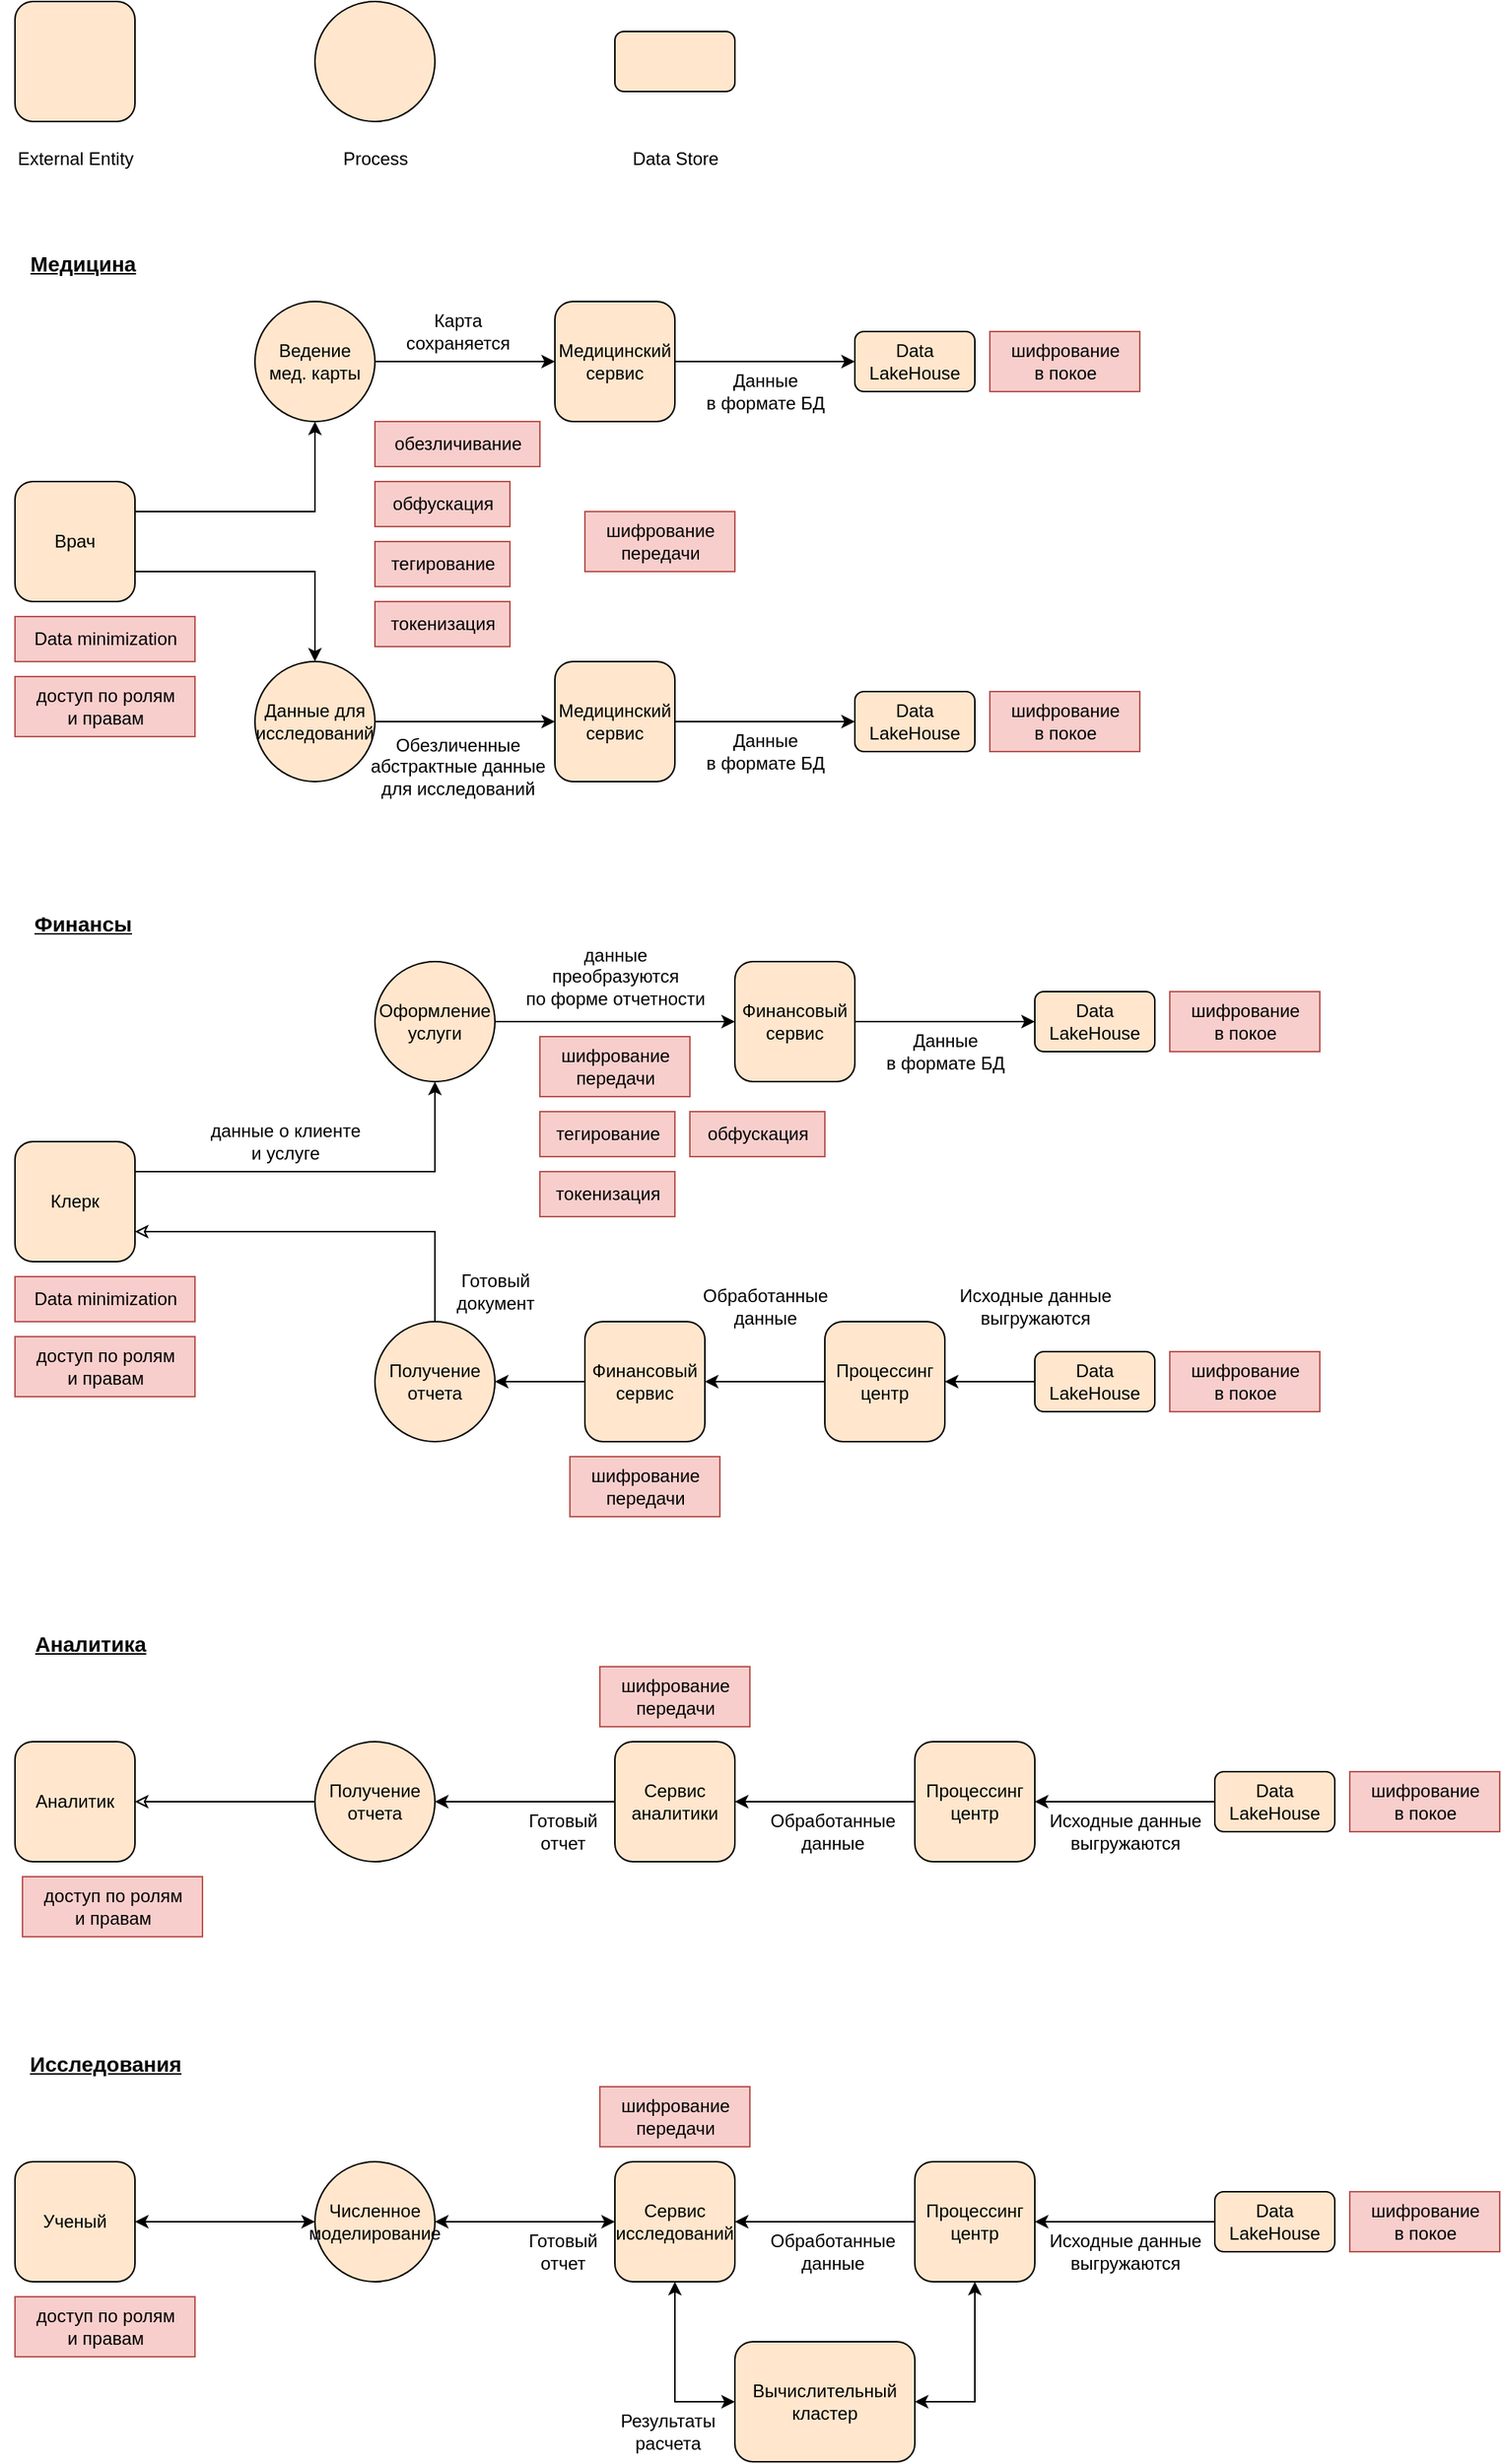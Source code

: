 <mxfile version="27.0.9">
  <diagram name="Page-1" id="ctU4fTcBu7hq6x0xD3_9">
    <mxGraphModel dx="1426" dy="849" grid="1" gridSize="10" guides="1" tooltips="1" connect="1" arrows="1" fold="1" page="1" pageScale="1" pageWidth="850" pageHeight="1100" math="0" shadow="0">
      <root>
        <mxCell id="0" />
        <mxCell id="1" parent="0" />
        <mxCell id="aYvVGQ8Libcyr0u94hhG-1" value="" style="ellipse;whiteSpace=wrap;html=1;aspect=fixed;fillColor=#ffe6cc;strokeColor=#000000;" parent="1" vertex="1">
          <mxGeometry x="240" y="40" width="80" height="80" as="geometry" />
        </mxCell>
        <mxCell id="aYvVGQ8Libcyr0u94hhG-3" value="" style="rounded=1;whiteSpace=wrap;html=1;fillColor=#ffe6cc;strokeColor=#000000;" parent="1" vertex="1">
          <mxGeometry x="40" y="40" width="80" height="80" as="geometry" />
        </mxCell>
        <mxCell id="aYvVGQ8Libcyr0u94hhG-4" value="" style="rounded=1;whiteSpace=wrap;html=1;fillColor=#ffe6cc;strokeColor=#000000;" parent="1" vertex="1">
          <mxGeometry x="440" y="60" width="80" height="40" as="geometry" />
        </mxCell>
        <mxCell id="aYvVGQ8Libcyr0u94hhG-5" value="External E&lt;span style=&quot;background-color: transparent; color: light-dark(rgb(0, 0, 0), rgb(255, 255, 255));&quot;&gt;ntity&lt;/span&gt;" style="text;html=1;align=center;verticalAlign=middle;resizable=0;points=[];autosize=1;strokeColor=none;fillColor=none;" parent="1" vertex="1">
          <mxGeometry x="30" y="130" width="100" height="30" as="geometry" />
        </mxCell>
        <mxCell id="aYvVGQ8Libcyr0u94hhG-6" value="Process" style="text;html=1;align=center;verticalAlign=middle;resizable=0;points=[];autosize=1;strokeColor=none;fillColor=none;" parent="1" vertex="1">
          <mxGeometry x="245" y="130" width="70" height="30" as="geometry" />
        </mxCell>
        <mxCell id="aYvVGQ8Libcyr0u94hhG-7" value="Data Store" style="text;html=1;align=center;verticalAlign=middle;resizable=0;points=[];autosize=1;strokeColor=none;fillColor=none;" parent="1" vertex="1">
          <mxGeometry x="440" y="130" width="80" height="30" as="geometry" />
        </mxCell>
        <mxCell id="aYvVGQ8Libcyr0u94hhG-10" style="edgeStyle=orthogonalEdgeStyle;rounded=0;orthogonalLoop=1;jettySize=auto;html=1;exitX=1;exitY=0.25;exitDx=0;exitDy=0;" parent="1" source="aYvVGQ8Libcyr0u94hhG-8" target="aYvVGQ8Libcyr0u94hhG-9" edge="1">
          <mxGeometry relative="1" as="geometry" />
        </mxCell>
        <mxCell id="rkqVLdpQq5zNvs2BlTqr-11" style="edgeStyle=orthogonalEdgeStyle;rounded=0;orthogonalLoop=1;jettySize=auto;html=1;exitX=1;exitY=0.75;exitDx=0;exitDy=0;startArrow=classic;startFill=0;endArrow=none;" edge="1" parent="1" source="aYvVGQ8Libcyr0u94hhG-8" target="rkqVLdpQq5zNvs2BlTqr-10">
          <mxGeometry relative="1" as="geometry" />
        </mxCell>
        <mxCell id="aYvVGQ8Libcyr0u94hhG-8" value="Клерк" style="rounded=1;whiteSpace=wrap;html=1;fillColor=#ffe6cc;strokeColor=#000000;" parent="1" vertex="1">
          <mxGeometry x="40" y="800" width="80" height="80" as="geometry" />
        </mxCell>
        <mxCell id="aYvVGQ8Libcyr0u94hhG-25" style="edgeStyle=orthogonalEdgeStyle;rounded=0;orthogonalLoop=1;jettySize=auto;html=1;" parent="1" source="aYvVGQ8Libcyr0u94hhG-9" target="aYvVGQ8Libcyr0u94hhG-24" edge="1">
          <mxGeometry relative="1" as="geometry" />
        </mxCell>
        <mxCell id="aYvVGQ8Libcyr0u94hhG-9" value="Оформление&lt;div&gt;услуги&lt;/div&gt;" style="ellipse;whiteSpace=wrap;html=1;aspect=fixed;fillColor=#ffe6cc;strokeColor=#000000;" parent="1" vertex="1">
          <mxGeometry x="280" y="680" width="80" height="80" as="geometry" />
        </mxCell>
        <mxCell id="aYvVGQ8Libcyr0u94hhG-17" value="данные о клиенте&lt;div&gt;и услуге&lt;/div&gt;" style="text;html=1;align=center;verticalAlign=middle;resizable=0;points=[];autosize=1;strokeColor=none;fillColor=none;" parent="1" vertex="1">
          <mxGeometry x="160" y="780" width="120" height="40" as="geometry" />
        </mxCell>
        <mxCell id="aYvVGQ8Libcyr0u94hhG-20" value="данные&lt;div&gt;преобразуются&lt;/div&gt;&lt;div&gt;по форме отчетности&lt;/div&gt;" style="text;html=1;align=center;verticalAlign=middle;resizable=0;points=[];autosize=1;strokeColor=none;fillColor=none;" parent="1" vertex="1">
          <mxGeometry x="370" y="660" width="140" height="60" as="geometry" />
        </mxCell>
        <mxCell id="aYvVGQ8Libcyr0u94hhG-26" style="edgeStyle=orthogonalEdgeStyle;rounded=0;orthogonalLoop=1;jettySize=auto;html=1;entryX=0;entryY=0.5;entryDx=0;entryDy=0;" parent="1" source="aYvVGQ8Libcyr0u94hhG-24" target="aYvVGQ8Libcyr0u94hhG-29" edge="1">
          <mxGeometry relative="1" as="geometry">
            <mxPoint x="760" y="600" as="targetPoint" />
          </mxGeometry>
        </mxCell>
        <mxCell id="aYvVGQ8Libcyr0u94hhG-24" value="Финансовый&lt;div&gt;сервис&lt;/div&gt;" style="rounded=1;whiteSpace=wrap;html=1;fillColor=#ffe6cc;strokeColor=#000000;" parent="1" vertex="1">
          <mxGeometry x="520" y="680" width="80" height="80" as="geometry" />
        </mxCell>
        <mxCell id="aYvVGQ8Libcyr0u94hhG-29" value="Data&lt;div&gt;LakeHouse&lt;/div&gt;" style="rounded=1;whiteSpace=wrap;html=1;fillColor=#ffe6cc;strokeColor=#000000;" parent="1" vertex="1">
          <mxGeometry x="720" y="700" width="80" height="40" as="geometry" />
        </mxCell>
        <mxCell id="rkqVLdpQq5zNvs2BlTqr-3" style="edgeStyle=orthogonalEdgeStyle;rounded=0;orthogonalLoop=1;jettySize=auto;html=1;exitX=1;exitY=0.25;exitDx=0;exitDy=0;" edge="1" parent="1" source="aYvVGQ8Libcyr0u94hhG-69" target="rkqVLdpQq5zNvs2BlTqr-1">
          <mxGeometry relative="1" as="geometry" />
        </mxCell>
        <mxCell id="rkqVLdpQq5zNvs2BlTqr-4" style="edgeStyle=orthogonalEdgeStyle;rounded=0;orthogonalLoop=1;jettySize=auto;html=1;exitX=1;exitY=0.75;exitDx=0;exitDy=0;entryX=0.5;entryY=0;entryDx=0;entryDy=0;" edge="1" parent="1" source="aYvVGQ8Libcyr0u94hhG-69" target="rkqVLdpQq5zNvs2BlTqr-2">
          <mxGeometry relative="1" as="geometry" />
        </mxCell>
        <mxCell id="aYvVGQ8Libcyr0u94hhG-69" value="Врач" style="rounded=1;whiteSpace=wrap;html=1;fillColor=#ffe6cc;strokeColor=#000000;" parent="1" vertex="1">
          <mxGeometry x="40" y="360" width="80" height="80" as="geometry" />
        </mxCell>
        <mxCell id="aYvVGQ8Libcyr0u94hhG-72" value="Data&lt;div&gt;LakeHouse&lt;/div&gt;" style="rounded=1;whiteSpace=wrap;html=1;fillColor=#ffe6cc;strokeColor=#000000;" parent="1" vertex="1">
          <mxGeometry x="600" y="260" width="80" height="40" as="geometry" />
        </mxCell>
        <mxCell id="aYvVGQ8Libcyr0u94hhG-97" value="&lt;span style=&quot;font-size: 14px;&quot;&gt;&lt;b&gt;&lt;u&gt;Финансы&lt;/u&gt;&lt;/b&gt;&lt;/span&gt;" style="text;html=1;align=center;verticalAlign=middle;resizable=0;points=[];autosize=1;strokeColor=none;fillColor=none;" parent="1" vertex="1">
          <mxGeometry x="40" y="640" width="90" height="30" as="geometry" />
        </mxCell>
        <mxCell id="aYvVGQ8Libcyr0u94hhG-98" value="&lt;b&gt;&lt;u&gt;&lt;font style=&quot;font-size: 14px;&quot;&gt;Медицина&lt;/font&gt;&lt;/u&gt;&lt;/b&gt;" style="text;html=1;align=center;verticalAlign=middle;resizable=0;points=[];autosize=1;strokeColor=none;fillColor=none;" parent="1" vertex="1">
          <mxGeometry x="40" y="200" width="90" height="30" as="geometry" />
        </mxCell>
        <mxCell id="Z6g9P9Qfab2Q0yu7D95G-13" value="шифрование&lt;div&gt;в покое&lt;/div&gt;" style="text;html=1;align=center;verticalAlign=middle;resizable=0;points=[];autosize=1;strokeColor=#b85450;fillColor=#f8cecc;" parent="1" vertex="1">
          <mxGeometry x="690" y="260" width="100" height="40" as="geometry" />
        </mxCell>
        <mxCell id="Z6g9P9Qfab2Q0yu7D95G-14" value="обезличивание" style="text;html=1;align=center;verticalAlign=middle;resizable=0;points=[];autosize=1;strokeColor=#b85450;fillColor=#f8cecc;" parent="1" vertex="1">
          <mxGeometry x="280" y="320" width="110" height="30" as="geometry" />
        </mxCell>
        <mxCell id="Z6g9P9Qfab2Q0yu7D95G-17" value="Data minimization" style="text;html=1;align=center;verticalAlign=middle;resizable=0;points=[];autosize=1;strokeColor=#b85450;fillColor=#f8cecc;" parent="1" vertex="1">
          <mxGeometry x="40" y="450" width="120" height="30" as="geometry" />
        </mxCell>
        <mxCell id="Z6g9P9Qfab2Q0yu7D95G-18" value="шифрование&lt;div&gt;передачи&lt;/div&gt;" style="text;html=1;align=center;verticalAlign=middle;resizable=0;points=[];autosize=1;strokeColor=#b85450;fillColor=#f8cecc;" parent="1" vertex="1">
          <mxGeometry x="420" y="380" width="100" height="40" as="geometry" />
        </mxCell>
        <mxCell id="Z6g9P9Qfab2Q0yu7D95G-19" value="доступ по ролям&lt;div&gt;и правам&lt;/div&gt;" style="text;html=1;align=center;verticalAlign=middle;resizable=0;points=[];autosize=1;strokeColor=#b85450;fillColor=#f8cecc;" parent="1" vertex="1">
          <mxGeometry x="40" y="490" width="120" height="40" as="geometry" />
        </mxCell>
        <mxCell id="Z6g9P9Qfab2Q0yu7D95G-21" value="токенизация" style="text;html=1;align=center;verticalAlign=middle;resizable=0;points=[];autosize=1;strokeColor=#b85450;fillColor=#f8cecc;" parent="1" vertex="1">
          <mxGeometry x="280" y="440" width="90" height="30" as="geometry" />
        </mxCell>
        <mxCell id="Z6g9P9Qfab2Q0yu7D95G-23" value="обфускация" style="text;html=1;align=center;verticalAlign=middle;resizable=0;points=[];autosize=1;strokeColor=#b85450;fillColor=#f8cecc;" parent="1" vertex="1">
          <mxGeometry x="280" y="360" width="90" height="30" as="geometry" />
        </mxCell>
        <mxCell id="Z6g9P9Qfab2Q0yu7D95G-25" value="тегирование" style="text;html=1;align=center;verticalAlign=middle;resizable=0;points=[];autosize=1;strokeColor=#b85450;fillColor=#f8cecc;" parent="1" vertex="1">
          <mxGeometry x="280" y="400" width="90" height="30" as="geometry" />
        </mxCell>
        <mxCell id="Z6g9P9Qfab2Q0yu7D95G-33" value="шифрование&lt;div&gt;в покое&lt;/div&gt;" style="text;html=1;align=center;verticalAlign=middle;resizable=0;points=[];autosize=1;strokeColor=#b85450;fillColor=#f8cecc;" parent="1" vertex="1">
          <mxGeometry x="810" y="700" width="100" height="40" as="geometry" />
        </mxCell>
        <mxCell id="Z6g9P9Qfab2Q0yu7D95G-34" value="шифрование&lt;div&gt;в покое&lt;/div&gt;" style="text;html=1;align=center;verticalAlign=middle;resizable=0;points=[];autosize=1;strokeColor=#b85450;fillColor=#f8cecc;" parent="1" vertex="1">
          <mxGeometry x="810" y="940" width="100" height="40" as="geometry" />
        </mxCell>
        <mxCell id="Z6g9P9Qfab2Q0yu7D95G-35" value="шифрование&lt;div&gt;передачи&lt;/div&gt;" style="text;html=1;align=center;verticalAlign=middle;resizable=0;points=[];autosize=1;strokeColor=#b85450;fillColor=#f8cecc;" parent="1" vertex="1">
          <mxGeometry x="390" y="730" width="100" height="40" as="geometry" />
        </mxCell>
        <mxCell id="Z6g9P9Qfab2Q0yu7D95G-36" value="Data minimization" style="text;html=1;align=center;verticalAlign=middle;resizable=0;points=[];autosize=1;strokeColor=#b85450;fillColor=#f8cecc;" parent="1" vertex="1">
          <mxGeometry x="40" y="890" width="120" height="30" as="geometry" />
        </mxCell>
        <mxCell id="Z6g9P9Qfab2Q0yu7D95G-39" value="доступ по ролям&lt;div&gt;и правам&lt;/div&gt;" style="text;html=1;align=center;verticalAlign=middle;resizable=0;points=[];autosize=1;strokeColor=#b85450;fillColor=#f8cecc;" parent="1" vertex="1">
          <mxGeometry x="40" y="930" width="120" height="40" as="geometry" />
        </mxCell>
        <mxCell id="Z6g9P9Qfab2Q0yu7D95G-40" value="обфускация" style="text;html=1;align=center;verticalAlign=middle;resizable=0;points=[];autosize=1;strokeColor=#b85450;fillColor=#f8cecc;" parent="1" vertex="1">
          <mxGeometry x="490" y="780" width="90" height="30" as="geometry" />
        </mxCell>
        <mxCell id="Z6g9P9Qfab2Q0yu7D95G-42" value="тегирование" style="text;html=1;align=center;verticalAlign=middle;resizable=0;points=[];autosize=1;strokeColor=#b85450;fillColor=#f8cecc;" parent="1" vertex="1">
          <mxGeometry x="390" y="780" width="90" height="30" as="geometry" />
        </mxCell>
        <mxCell id="Z6g9P9Qfab2Q0yu7D95G-43" value="токенизация" style="text;html=1;align=center;verticalAlign=middle;resizable=0;points=[];autosize=1;strokeColor=#b85450;fillColor=#f8cecc;" parent="1" vertex="1">
          <mxGeometry x="390" y="820" width="90" height="30" as="geometry" />
        </mxCell>
        <mxCell id="rkqVLdpQq5zNvs2BlTqr-28" style="edgeStyle=orthogonalEdgeStyle;rounded=0;orthogonalLoop=1;jettySize=auto;html=1;exitX=1;exitY=0.5;exitDx=0;exitDy=0;entryX=0;entryY=0.5;entryDx=0;entryDy=0;" edge="1" parent="1" source="rkqVLdpQq5zNvs2BlTqr-1" target="rkqVLdpQq5zNvs2BlTqr-27">
          <mxGeometry relative="1" as="geometry" />
        </mxCell>
        <mxCell id="rkqVLdpQq5zNvs2BlTqr-1" value="Ведение&lt;div&gt;мед. карты&lt;/div&gt;" style="ellipse;whiteSpace=wrap;html=1;aspect=fixed;fillColor=#ffe6cc;strokeColor=#000000;" vertex="1" parent="1">
          <mxGeometry x="200" y="240" width="80" height="80" as="geometry" />
        </mxCell>
        <mxCell id="rkqVLdpQq5zNvs2BlTqr-6" style="edgeStyle=orthogonalEdgeStyle;rounded=0;orthogonalLoop=1;jettySize=auto;html=1;entryX=0;entryY=0.5;entryDx=0;entryDy=0;" edge="1" parent="1" source="rkqVLdpQq5zNvs2BlTqr-2">
          <mxGeometry relative="1" as="geometry">
            <mxPoint x="400" y="520" as="targetPoint" />
          </mxGeometry>
        </mxCell>
        <mxCell id="rkqVLdpQq5zNvs2BlTqr-2" value="&lt;div&gt;Данные для&lt;/div&gt;&lt;div&gt;исследований&lt;/div&gt;" style="ellipse;whiteSpace=wrap;html=1;aspect=fixed;fillColor=#ffe6cc;strokeColor=#000000;" vertex="1" parent="1">
          <mxGeometry x="200" y="480" width="80" height="80" as="geometry" />
        </mxCell>
        <mxCell id="rkqVLdpQq5zNvs2BlTqr-9" value="шифрование&lt;div&gt;в покое&lt;/div&gt;" style="text;html=1;align=center;verticalAlign=middle;resizable=0;points=[];autosize=1;strokeColor=#b85450;fillColor=#f8cecc;" vertex="1" parent="1">
          <mxGeometry x="690" y="500" width="100" height="40" as="geometry" />
        </mxCell>
        <mxCell id="rkqVLdpQq5zNvs2BlTqr-10" value="Получение&lt;div&gt;отчета&lt;/div&gt;" style="ellipse;whiteSpace=wrap;html=1;aspect=fixed;fillColor=#ffe6cc;strokeColor=#000000;" vertex="1" parent="1">
          <mxGeometry x="280" y="920" width="80" height="80" as="geometry" />
        </mxCell>
        <mxCell id="rkqVLdpQq5zNvs2BlTqr-17" style="edgeStyle=orthogonalEdgeStyle;rounded=0;orthogonalLoop=1;jettySize=auto;html=1;entryX=1;entryY=0.5;entryDx=0;entryDy=0;" edge="1" parent="1" source="rkqVLdpQq5zNvs2BlTqr-12" target="rkqVLdpQq5zNvs2BlTqr-10">
          <mxGeometry relative="1" as="geometry" />
        </mxCell>
        <mxCell id="rkqVLdpQq5zNvs2BlTqr-12" value="Финансовый&lt;div&gt;сервис&lt;/div&gt;" style="rounded=1;whiteSpace=wrap;html=1;fillColor=#ffe6cc;strokeColor=#000000;" vertex="1" parent="1">
          <mxGeometry x="420" y="920" width="80" height="80" as="geometry" />
        </mxCell>
        <mxCell id="rkqVLdpQq5zNvs2BlTqr-15" style="edgeStyle=orthogonalEdgeStyle;rounded=0;orthogonalLoop=1;jettySize=auto;html=1;entryX=1;entryY=0.5;entryDx=0;entryDy=0;" edge="1" parent="1" source="rkqVLdpQq5zNvs2BlTqr-13" target="rkqVLdpQq5zNvs2BlTqr-14">
          <mxGeometry relative="1" as="geometry" />
        </mxCell>
        <mxCell id="rkqVLdpQq5zNvs2BlTqr-13" value="Data&lt;div&gt;LakeHouse&lt;/div&gt;" style="rounded=1;whiteSpace=wrap;html=1;fillColor=#ffe6cc;strokeColor=#000000;" vertex="1" parent="1">
          <mxGeometry x="720" y="940" width="80" height="40" as="geometry" />
        </mxCell>
        <mxCell id="rkqVLdpQq5zNvs2BlTqr-16" style="edgeStyle=orthogonalEdgeStyle;rounded=0;orthogonalLoop=1;jettySize=auto;html=1;entryX=1;entryY=0.5;entryDx=0;entryDy=0;" edge="1" parent="1" source="rkqVLdpQq5zNvs2BlTqr-14" target="rkqVLdpQq5zNvs2BlTqr-12">
          <mxGeometry relative="1" as="geometry" />
        </mxCell>
        <mxCell id="rkqVLdpQq5zNvs2BlTqr-14" value="Процессинг&lt;div&gt;центр&lt;/div&gt;" style="rounded=1;whiteSpace=wrap;html=1;fillColor=#ffe6cc;strokeColor=#000000;" vertex="1" parent="1">
          <mxGeometry x="580" y="920" width="80" height="80" as="geometry" />
        </mxCell>
        <mxCell id="rkqVLdpQq5zNvs2BlTqr-18" value="шифрование&lt;div&gt;передачи&lt;/div&gt;" style="text;html=1;align=center;verticalAlign=middle;resizable=0;points=[];autosize=1;strokeColor=#b85450;fillColor=#f8cecc;" vertex="1" parent="1">
          <mxGeometry x="410" y="1010" width="100" height="40" as="geometry" />
        </mxCell>
        <mxCell id="rkqVLdpQq5zNvs2BlTqr-19" value="Исходные данные&lt;div&gt;выгружаются&lt;/div&gt;" style="text;html=1;align=center;verticalAlign=middle;resizable=0;points=[];autosize=1;strokeColor=none;fillColor=none;" vertex="1" parent="1">
          <mxGeometry x="660" y="890" width="120" height="40" as="geometry" />
        </mxCell>
        <mxCell id="rkqVLdpQq5zNvs2BlTqr-20" value="Обработанные&lt;div&gt;данные&lt;/div&gt;" style="text;html=1;align=center;verticalAlign=middle;resizable=0;points=[];autosize=1;strokeColor=none;fillColor=none;" vertex="1" parent="1">
          <mxGeometry x="485" y="890" width="110" height="40" as="geometry" />
        </mxCell>
        <mxCell id="rkqVLdpQq5zNvs2BlTqr-21" value="Готовый&lt;div&gt;документ&lt;/div&gt;" style="text;html=1;align=center;verticalAlign=middle;resizable=0;points=[];autosize=1;strokeColor=none;fillColor=none;" vertex="1" parent="1">
          <mxGeometry x="320" y="880" width="80" height="40" as="geometry" />
        </mxCell>
        <mxCell id="rkqVLdpQq5zNvs2BlTqr-22" value="Карта&lt;div&gt;сохраняется&lt;/div&gt;" style="text;html=1;align=center;verticalAlign=middle;resizable=0;points=[];autosize=1;strokeColor=none;fillColor=none;" vertex="1" parent="1">
          <mxGeometry x="290" y="240" width="90" height="40" as="geometry" />
        </mxCell>
        <mxCell id="rkqVLdpQq5zNvs2BlTqr-23" value="Обезличенные&lt;div&gt;абстрактные данные&lt;/div&gt;&lt;div&gt;для исследований&lt;/div&gt;" style="text;html=1;align=center;verticalAlign=middle;resizable=0;points=[];autosize=1;strokeColor=none;fillColor=none;" vertex="1" parent="1">
          <mxGeometry x="265" y="520" width="140" height="60" as="geometry" />
        </mxCell>
        <mxCell id="rkqVLdpQq5zNvs2BlTqr-24" value="Data&lt;div&gt;LakeHouse&lt;/div&gt;" style="rounded=1;whiteSpace=wrap;html=1;fillColor=#ffe6cc;strokeColor=#000000;" vertex="1" parent="1">
          <mxGeometry x="600" y="500" width="80" height="40" as="geometry" />
        </mxCell>
        <mxCell id="rkqVLdpQq5zNvs2BlTqr-26" style="edgeStyle=orthogonalEdgeStyle;rounded=0;orthogonalLoop=1;jettySize=auto;html=1;entryX=0;entryY=0.5;entryDx=0;entryDy=0;" edge="1" parent="1" source="rkqVLdpQq5zNvs2BlTqr-25" target="rkqVLdpQq5zNvs2BlTqr-24">
          <mxGeometry relative="1" as="geometry" />
        </mxCell>
        <mxCell id="rkqVLdpQq5zNvs2BlTqr-25" value="Медицинский&lt;div&gt;сервис&lt;/div&gt;" style="rounded=1;whiteSpace=wrap;html=1;fillColor=#ffe6cc;strokeColor=#000000;" vertex="1" parent="1">
          <mxGeometry x="400" y="480" width="80" height="80" as="geometry" />
        </mxCell>
        <mxCell id="rkqVLdpQq5zNvs2BlTqr-29" style="edgeStyle=orthogonalEdgeStyle;rounded=0;orthogonalLoop=1;jettySize=auto;html=1;entryX=0;entryY=0.5;entryDx=0;entryDy=0;" edge="1" parent="1" source="rkqVLdpQq5zNvs2BlTqr-27" target="aYvVGQ8Libcyr0u94hhG-72">
          <mxGeometry relative="1" as="geometry" />
        </mxCell>
        <mxCell id="rkqVLdpQq5zNvs2BlTqr-27" value="Медицинский&lt;div&gt;сервис&lt;/div&gt;" style="rounded=1;whiteSpace=wrap;html=1;fillColor=#ffe6cc;strokeColor=#000000;" vertex="1" parent="1">
          <mxGeometry x="400" y="240" width="80" height="80" as="geometry" />
        </mxCell>
        <mxCell id="rkqVLdpQq5zNvs2BlTqr-30" value="Данные&lt;div&gt;в формате БД&lt;/div&gt;" style="text;html=1;align=center;verticalAlign=middle;resizable=0;points=[];autosize=1;strokeColor=none;fillColor=none;" vertex="1" parent="1">
          <mxGeometry x="490" y="520" width="100" height="40" as="geometry" />
        </mxCell>
        <mxCell id="rkqVLdpQq5zNvs2BlTqr-31" value="Данные&lt;div&gt;в формате БД&lt;/div&gt;" style="text;html=1;align=center;verticalAlign=middle;resizable=0;points=[];autosize=1;strokeColor=none;fillColor=none;" vertex="1" parent="1">
          <mxGeometry x="490" y="280" width="100" height="40" as="geometry" />
        </mxCell>
        <mxCell id="rkqVLdpQq5zNvs2BlTqr-32" value="Данные&lt;div&gt;в формате БД&lt;/div&gt;" style="text;html=1;align=center;verticalAlign=middle;resizable=0;points=[];autosize=1;strokeColor=none;fillColor=none;" vertex="1" parent="1">
          <mxGeometry x="610" y="720" width="100" height="40" as="geometry" />
        </mxCell>
        <mxCell id="rkqVLdpQq5zNvs2BlTqr-34" style="edgeStyle=orthogonalEdgeStyle;rounded=0;orthogonalLoop=1;jettySize=auto;html=1;exitX=1;exitY=0.5;exitDx=0;exitDy=0;startArrow=classic;startFill=0;endArrow=none;" edge="1" parent="1" source="rkqVLdpQq5zNvs2BlTqr-35" target="rkqVLdpQq5zNvs2BlTqr-52">
          <mxGeometry relative="1" as="geometry" />
        </mxCell>
        <mxCell id="rkqVLdpQq5zNvs2BlTqr-35" value="Аналитик" style="rounded=1;whiteSpace=wrap;html=1;fillColor=#ffe6cc;strokeColor=#000000;" vertex="1" parent="1">
          <mxGeometry x="40" y="1200" width="80" height="80" as="geometry" />
        </mxCell>
        <mxCell id="rkqVLdpQq5zNvs2BlTqr-43" value="&lt;span style=&quot;font-size: 14px;&quot;&gt;&lt;b&gt;&lt;u&gt;Аналитика&lt;/u&gt;&lt;/b&gt;&lt;/span&gt;" style="text;html=1;align=center;verticalAlign=middle;resizable=0;points=[];autosize=1;strokeColor=none;fillColor=none;" vertex="1" parent="1">
          <mxGeometry x="40" y="1120" width="100" height="30" as="geometry" />
        </mxCell>
        <mxCell id="rkqVLdpQq5zNvs2BlTqr-45" value="шифрование&lt;div&gt;в покое&lt;/div&gt;" style="text;html=1;align=center;verticalAlign=middle;resizable=0;points=[];autosize=1;strokeColor=#b85450;fillColor=#f8cecc;" vertex="1" parent="1">
          <mxGeometry x="930" y="1220" width="100" height="40" as="geometry" />
        </mxCell>
        <mxCell id="rkqVLdpQq5zNvs2BlTqr-48" value="доступ по ролям&lt;div&gt;и правам&lt;/div&gt;" style="text;html=1;align=center;verticalAlign=middle;resizable=0;points=[];autosize=1;strokeColor=#b85450;fillColor=#f8cecc;" vertex="1" parent="1">
          <mxGeometry x="45" y="1290" width="120" height="40" as="geometry" />
        </mxCell>
        <mxCell id="rkqVLdpQq5zNvs2BlTqr-52" value="Получение&lt;div&gt;отчета&lt;/div&gt;" style="ellipse;whiteSpace=wrap;html=1;aspect=fixed;fillColor=#ffe6cc;strokeColor=#000000;" vertex="1" parent="1">
          <mxGeometry x="240" y="1200" width="80" height="80" as="geometry" />
        </mxCell>
        <mxCell id="rkqVLdpQq5zNvs2BlTqr-53" style="edgeStyle=orthogonalEdgeStyle;rounded=0;orthogonalLoop=1;jettySize=auto;html=1;entryX=1;entryY=0.5;entryDx=0;entryDy=0;" edge="1" parent="1" source="rkqVLdpQq5zNvs2BlTqr-54" target="rkqVLdpQq5zNvs2BlTqr-52">
          <mxGeometry relative="1" as="geometry" />
        </mxCell>
        <mxCell id="rkqVLdpQq5zNvs2BlTqr-54" value="Сервис&lt;div&gt;аналитики&lt;/div&gt;" style="rounded=1;whiteSpace=wrap;html=1;fillColor=#ffe6cc;strokeColor=#000000;" vertex="1" parent="1">
          <mxGeometry x="440" y="1200" width="80" height="80" as="geometry" />
        </mxCell>
        <mxCell id="rkqVLdpQq5zNvs2BlTqr-55" style="edgeStyle=orthogonalEdgeStyle;rounded=0;orthogonalLoop=1;jettySize=auto;html=1;entryX=1;entryY=0.5;entryDx=0;entryDy=0;" edge="1" parent="1" source="rkqVLdpQq5zNvs2BlTqr-56" target="rkqVLdpQq5zNvs2BlTqr-58">
          <mxGeometry relative="1" as="geometry" />
        </mxCell>
        <mxCell id="rkqVLdpQq5zNvs2BlTqr-56" value="Data&lt;div&gt;LakeHouse&lt;/div&gt;" style="rounded=1;whiteSpace=wrap;html=1;fillColor=#ffe6cc;strokeColor=#000000;" vertex="1" parent="1">
          <mxGeometry x="840" y="1220" width="80" height="40" as="geometry" />
        </mxCell>
        <mxCell id="rkqVLdpQq5zNvs2BlTqr-57" style="edgeStyle=orthogonalEdgeStyle;rounded=0;orthogonalLoop=1;jettySize=auto;html=1;entryX=1;entryY=0.5;entryDx=0;entryDy=0;" edge="1" parent="1" source="rkqVLdpQq5zNvs2BlTqr-58" target="rkqVLdpQq5zNvs2BlTqr-54">
          <mxGeometry relative="1" as="geometry" />
        </mxCell>
        <mxCell id="rkqVLdpQq5zNvs2BlTqr-58" value="Процессинг&lt;div&gt;центр&lt;/div&gt;" style="rounded=1;whiteSpace=wrap;html=1;fillColor=#ffe6cc;strokeColor=#000000;" vertex="1" parent="1">
          <mxGeometry x="640" y="1200" width="80" height="80" as="geometry" />
        </mxCell>
        <mxCell id="rkqVLdpQq5zNvs2BlTqr-59" value="шифрование&lt;div&gt;передачи&lt;/div&gt;" style="text;html=1;align=center;verticalAlign=middle;resizable=0;points=[];autosize=1;strokeColor=#b85450;fillColor=#f8cecc;" vertex="1" parent="1">
          <mxGeometry x="430" y="1150" width="100" height="40" as="geometry" />
        </mxCell>
        <mxCell id="rkqVLdpQq5zNvs2BlTqr-60" value="Исходные данные&lt;div&gt;выгружаются&lt;/div&gt;" style="text;html=1;align=center;verticalAlign=middle;resizable=0;points=[];autosize=1;strokeColor=none;fillColor=none;" vertex="1" parent="1">
          <mxGeometry x="720" y="1240" width="120" height="40" as="geometry" />
        </mxCell>
        <mxCell id="rkqVLdpQq5zNvs2BlTqr-61" value="Обработанные&lt;div&gt;данные&lt;/div&gt;" style="text;html=1;align=center;verticalAlign=middle;resizable=0;points=[];autosize=1;strokeColor=none;fillColor=none;" vertex="1" parent="1">
          <mxGeometry x="530" y="1240" width="110" height="40" as="geometry" />
        </mxCell>
        <mxCell id="rkqVLdpQq5zNvs2BlTqr-62" value="Готовый&lt;div&gt;отчет&lt;/div&gt;" style="text;html=1;align=center;verticalAlign=middle;resizable=0;points=[];autosize=1;strokeColor=none;fillColor=none;" vertex="1" parent="1">
          <mxGeometry x="370" y="1240" width="70" height="40" as="geometry" />
        </mxCell>
        <mxCell id="rkqVLdpQq5zNvs2BlTqr-81" style="edgeStyle=orthogonalEdgeStyle;rounded=0;orthogonalLoop=1;jettySize=auto;html=1;entryX=0;entryY=0.5;entryDx=0;entryDy=0;startArrow=classic;startFill=1;" edge="1" parent="1" source="rkqVLdpQq5zNvs2BlTqr-66" target="rkqVLdpQq5zNvs2BlTqr-70">
          <mxGeometry relative="1" as="geometry" />
        </mxCell>
        <mxCell id="rkqVLdpQq5zNvs2BlTqr-66" value="Ученый" style="rounded=1;whiteSpace=wrap;html=1;fillColor=#ffe6cc;strokeColor=#000000;" vertex="1" parent="1">
          <mxGeometry x="40" y="1480" width="80" height="80" as="geometry" />
        </mxCell>
        <mxCell id="rkqVLdpQq5zNvs2BlTqr-67" value="&lt;span style=&quot;font-size: 14px;&quot;&gt;&lt;b&gt;&lt;u&gt;Исследования&lt;/u&gt;&lt;/b&gt;&lt;/span&gt;" style="text;html=1;align=center;verticalAlign=middle;resizable=0;points=[];autosize=1;strokeColor=none;fillColor=none;" vertex="1" parent="1">
          <mxGeometry x="40" y="1400" width="120" height="30" as="geometry" />
        </mxCell>
        <mxCell id="rkqVLdpQq5zNvs2BlTqr-68" value="шифрование&lt;div&gt;в покое&lt;/div&gt;" style="text;html=1;align=center;verticalAlign=middle;resizable=0;points=[];autosize=1;strokeColor=#b85450;fillColor=#f8cecc;" vertex="1" parent="1">
          <mxGeometry x="930" y="1500" width="100" height="40" as="geometry" />
        </mxCell>
        <mxCell id="rkqVLdpQq5zNvs2BlTqr-69" value="доступ по ролям&lt;div&gt;и правам&lt;/div&gt;" style="text;html=1;align=center;verticalAlign=middle;resizable=0;points=[];autosize=1;strokeColor=#b85450;fillColor=#f8cecc;" vertex="1" parent="1">
          <mxGeometry x="40" y="1570" width="120" height="40" as="geometry" />
        </mxCell>
        <mxCell id="rkqVLdpQq5zNvs2BlTqr-83" style="edgeStyle=orthogonalEdgeStyle;rounded=0;orthogonalLoop=1;jettySize=auto;html=1;entryX=0;entryY=0.5;entryDx=0;entryDy=0;startArrow=classic;startFill=1;" edge="1" parent="1" source="rkqVLdpQq5zNvs2BlTqr-70" target="rkqVLdpQq5zNvs2BlTqr-72">
          <mxGeometry relative="1" as="geometry" />
        </mxCell>
        <mxCell id="rkqVLdpQq5zNvs2BlTqr-70" value="Численное&lt;div&gt;моделирование&lt;/div&gt;" style="ellipse;whiteSpace=wrap;html=1;aspect=fixed;fillColor=#ffe6cc;strokeColor=#000000;" vertex="1" parent="1">
          <mxGeometry x="240" y="1480" width="80" height="80" as="geometry" />
        </mxCell>
        <mxCell id="rkqVLdpQq5zNvs2BlTqr-72" value="Сервис&lt;div&gt;исследований&lt;/div&gt;" style="rounded=1;whiteSpace=wrap;html=1;fillColor=#ffe6cc;strokeColor=#000000;" vertex="1" parent="1">
          <mxGeometry x="440" y="1480" width="80" height="80" as="geometry" />
        </mxCell>
        <mxCell id="rkqVLdpQq5zNvs2BlTqr-73" style="edgeStyle=orthogonalEdgeStyle;rounded=0;orthogonalLoop=1;jettySize=auto;html=1;entryX=1;entryY=0.5;entryDx=0;entryDy=0;" edge="1" parent="1" source="rkqVLdpQq5zNvs2BlTqr-74" target="rkqVLdpQq5zNvs2BlTqr-76">
          <mxGeometry relative="1" as="geometry" />
        </mxCell>
        <mxCell id="rkqVLdpQq5zNvs2BlTqr-74" value="Data&lt;div&gt;LakeHouse&lt;/div&gt;" style="rounded=1;whiteSpace=wrap;html=1;fillColor=#ffe6cc;strokeColor=#000000;" vertex="1" parent="1">
          <mxGeometry x="840" y="1500" width="80" height="40" as="geometry" />
        </mxCell>
        <mxCell id="rkqVLdpQq5zNvs2BlTqr-87" style="edgeStyle=orthogonalEdgeStyle;rounded=0;orthogonalLoop=1;jettySize=auto;html=1;exitX=0.5;exitY=1;exitDx=0;exitDy=0;entryX=1;entryY=0.5;entryDx=0;entryDy=0;startArrow=classic;startFill=1;" edge="1" parent="1" source="rkqVLdpQq5zNvs2BlTqr-76" target="rkqVLdpQq5zNvs2BlTqr-85">
          <mxGeometry relative="1" as="geometry" />
        </mxCell>
        <mxCell id="rkqVLdpQq5zNvs2BlTqr-91" style="edgeStyle=orthogonalEdgeStyle;rounded=0;orthogonalLoop=1;jettySize=auto;html=1;entryX=1;entryY=0.5;entryDx=0;entryDy=0;" edge="1" parent="1" source="rkqVLdpQq5zNvs2BlTqr-76" target="rkqVLdpQq5zNvs2BlTqr-72">
          <mxGeometry relative="1" as="geometry" />
        </mxCell>
        <mxCell id="rkqVLdpQq5zNvs2BlTqr-76" value="Процессинг&lt;div&gt;центр&lt;/div&gt;" style="rounded=1;whiteSpace=wrap;html=1;fillColor=#ffe6cc;strokeColor=#000000;" vertex="1" parent="1">
          <mxGeometry x="640" y="1480" width="80" height="80" as="geometry" />
        </mxCell>
        <mxCell id="rkqVLdpQq5zNvs2BlTqr-77" value="шифрование&lt;div&gt;передачи&lt;/div&gt;" style="text;html=1;align=center;verticalAlign=middle;resizable=0;points=[];autosize=1;strokeColor=#b85450;fillColor=#f8cecc;" vertex="1" parent="1">
          <mxGeometry x="430" y="1430" width="100" height="40" as="geometry" />
        </mxCell>
        <mxCell id="rkqVLdpQq5zNvs2BlTqr-78" value="Исходные данные&lt;div&gt;выгружаются&lt;/div&gt;" style="text;html=1;align=center;verticalAlign=middle;resizable=0;points=[];autosize=1;strokeColor=none;fillColor=none;" vertex="1" parent="1">
          <mxGeometry x="720" y="1520" width="120" height="40" as="geometry" />
        </mxCell>
        <mxCell id="rkqVLdpQq5zNvs2BlTqr-88" style="edgeStyle=orthogonalEdgeStyle;rounded=0;orthogonalLoop=1;jettySize=auto;html=1;exitX=0;exitY=0.5;exitDx=0;exitDy=0;entryX=0.5;entryY=1;entryDx=0;entryDy=0;startArrow=classic;startFill=1;" edge="1" parent="1" source="rkqVLdpQq5zNvs2BlTqr-85" target="rkqVLdpQq5zNvs2BlTqr-72">
          <mxGeometry relative="1" as="geometry" />
        </mxCell>
        <mxCell id="rkqVLdpQq5zNvs2BlTqr-85" value="Вычислительный&lt;div&gt;кластер&lt;/div&gt;" style="rounded=1;whiteSpace=wrap;html=1;fillColor=#ffe6cc;strokeColor=#000000;" vertex="1" parent="1">
          <mxGeometry x="520" y="1600" width="120" height="80" as="geometry" />
        </mxCell>
        <mxCell id="rkqVLdpQq5zNvs2BlTqr-89" value="Обработанные&lt;div&gt;данные&lt;/div&gt;" style="text;html=1;align=center;verticalAlign=middle;resizable=0;points=[];autosize=1;strokeColor=none;fillColor=none;" vertex="1" parent="1">
          <mxGeometry x="530" y="1520" width="110" height="40" as="geometry" />
        </mxCell>
        <mxCell id="rkqVLdpQq5zNvs2BlTqr-90" value="Результаты&lt;div&gt;расчета&lt;/div&gt;" style="text;html=1;align=center;verticalAlign=middle;resizable=0;points=[];autosize=1;strokeColor=none;fillColor=none;" vertex="1" parent="1">
          <mxGeometry x="430" y="1640" width="90" height="40" as="geometry" />
        </mxCell>
        <mxCell id="rkqVLdpQq5zNvs2BlTqr-92" value="Готовый&lt;div&gt;отчет&lt;/div&gt;" style="text;html=1;align=center;verticalAlign=middle;resizable=0;points=[];autosize=1;strokeColor=none;fillColor=none;" vertex="1" parent="1">
          <mxGeometry x="370" y="1520" width="70" height="40" as="geometry" />
        </mxCell>
      </root>
    </mxGraphModel>
  </diagram>
</mxfile>
